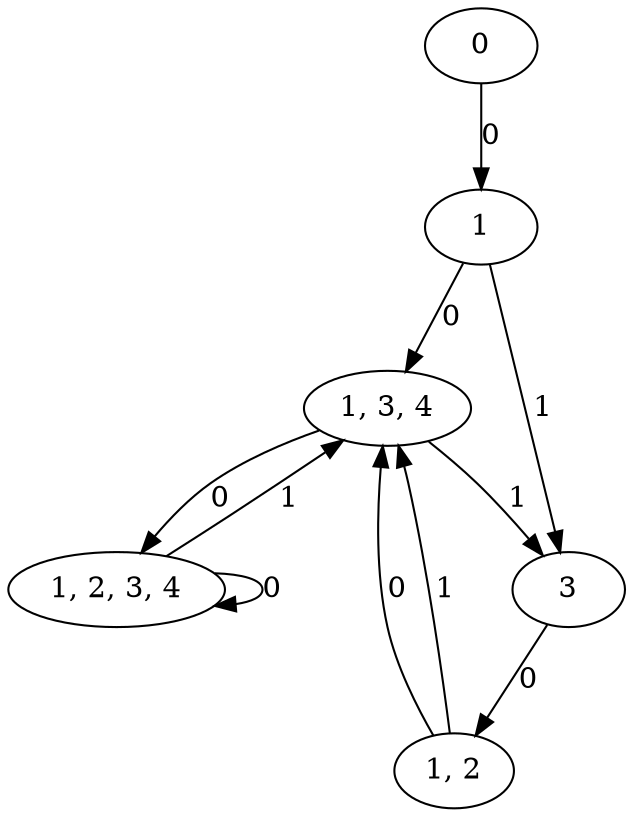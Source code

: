 digraph G{"1"->"1, 3, 4"[label="0"];"1"->"3"[label="1"];"1, 3, 4"->"1, 2, 3, 4"[label="0"];"1, 3, 4"->"3"[label="1"];"3"->"1, 2"[label="0"];"1, 2"->"1, 3, 4"[label="0"];"1, 2"->"1, 3, 4"[label="1"];"1, 2, 3, 4"->"1, 2, 3, 4"[label="0"];"1, 2, 3, 4"->"1, 3, 4"[label="1"];"0"->"1"[label="0"];}

